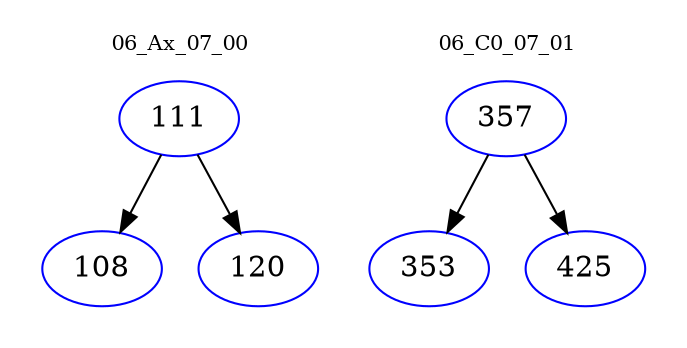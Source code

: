 digraph{
subgraph cluster_0 {
color = white
label = "06_Ax_07_00";
fontsize=10;
T0_111 [label="111", color="blue"]
T0_111 -> T0_108 [color="black"]
T0_108 [label="108", color="blue"]
T0_111 -> T0_120 [color="black"]
T0_120 [label="120", color="blue"]
}
subgraph cluster_1 {
color = white
label = "06_C0_07_01";
fontsize=10;
T1_357 [label="357", color="blue"]
T1_357 -> T1_353 [color="black"]
T1_353 [label="353", color="blue"]
T1_357 -> T1_425 [color="black"]
T1_425 [label="425", color="blue"]
}
}
